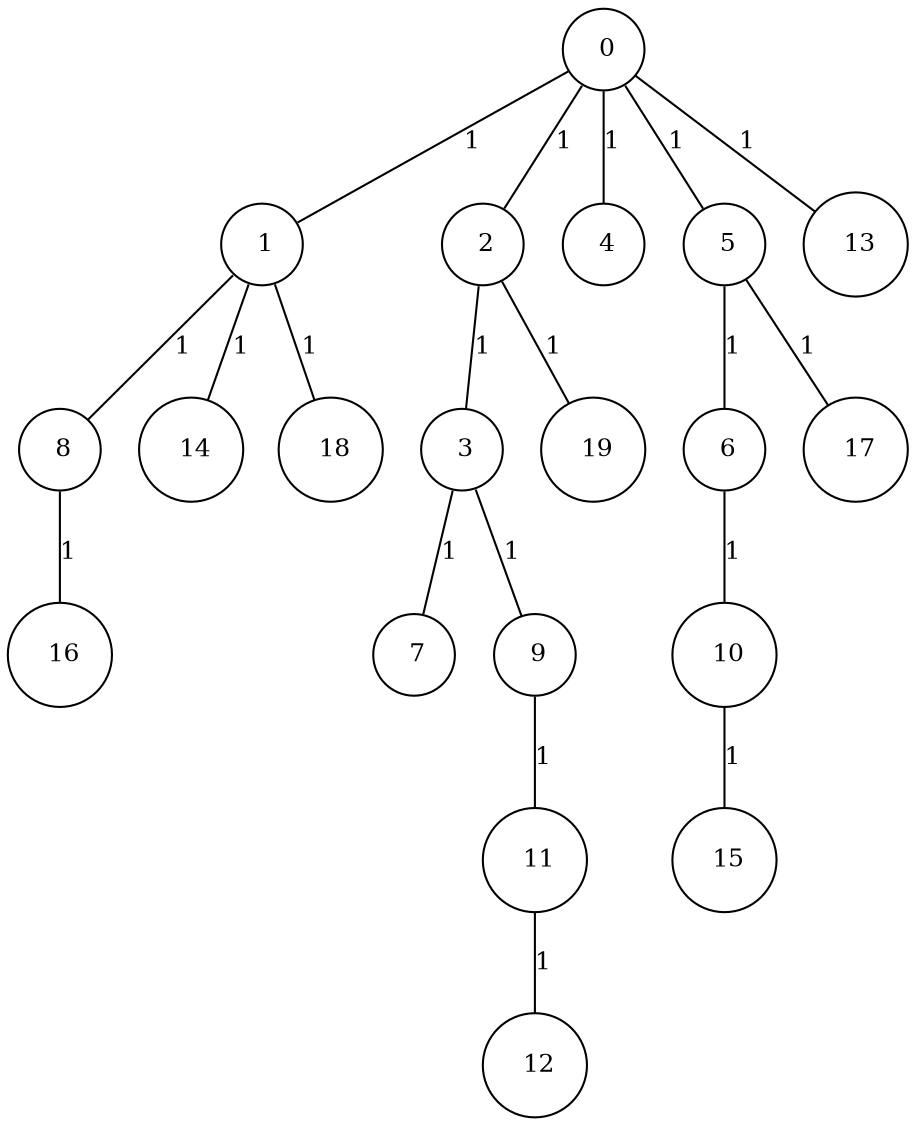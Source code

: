 graph G {
size="8.5,11;"
ratio = "expand;"
fixedsize="true;"
overlap="scale;"
node[shape=circle,width=.12,hight=.12,fontsize=12]
edge[fontsize=12]

0[label=" 0" color=black, pos="1.994196,1.6679083!"];
1[label=" 1" color=black, pos="0.82854632,2.711906!"];
2[label=" 2" color=black, pos="2.1934927,1.1547105!"];
3[label=" 3" color=black, pos="0.32385165,2.5325141!"];
4[label=" 4" color=black, pos="1.6403678,0.46006745!"];
5[label=" 5" color=black, pos="2.0058432,2.1916303!"];
6[label=" 6" color=black, pos="2.4440973,1.6530867!"];
7[label=" 7" color=black, pos="0.34932406,2.4264116!"];
8[label=" 8" color=black, pos="2.0504663,0.80935481!"];
9[label=" 9" color=black, pos="0.98664368,0.28427993!"];
10[label=" 10" color=black, pos="2.3592467,1.8537845!"];
11[label=" 11" color=black, pos="2.7861867,2.140338!"];
12[label=" 12" color=black, pos="0.10339023,0.96769411!"];
13[label=" 13" color=black, pos="1.8690897,0.80260371!"];
14[label=" 14" color=black, pos="1.3956842,2.5323419!"];
15[label=" 15" color=black, pos="2.9700421,1.0885283!"];
16[label=" 16" color=black, pos="2.0530733,0.89952094!"];
17[label=" 17" color=black, pos="0.4191439,1.2198534!"];
18[label=" 18" color=black, pos="2.6227913,0.4614889!"];
19[label=" 19" color=black, pos="2.4599365,2.8355326!"];
0--1[label="1"]
0--2[label="1"]
0--4[label="1"]
0--5[label="1"]
0--13[label="1"]
1--8[label="1"]
1--14[label="1"]
1--18[label="1"]
2--3[label="1"]
2--19[label="1"]
3--7[label="1"]
3--9[label="1"]
5--6[label="1"]
5--17[label="1"]
6--10[label="1"]
8--16[label="1"]
9--11[label="1"]
10--15[label="1"]
11--12[label="1"]

}
